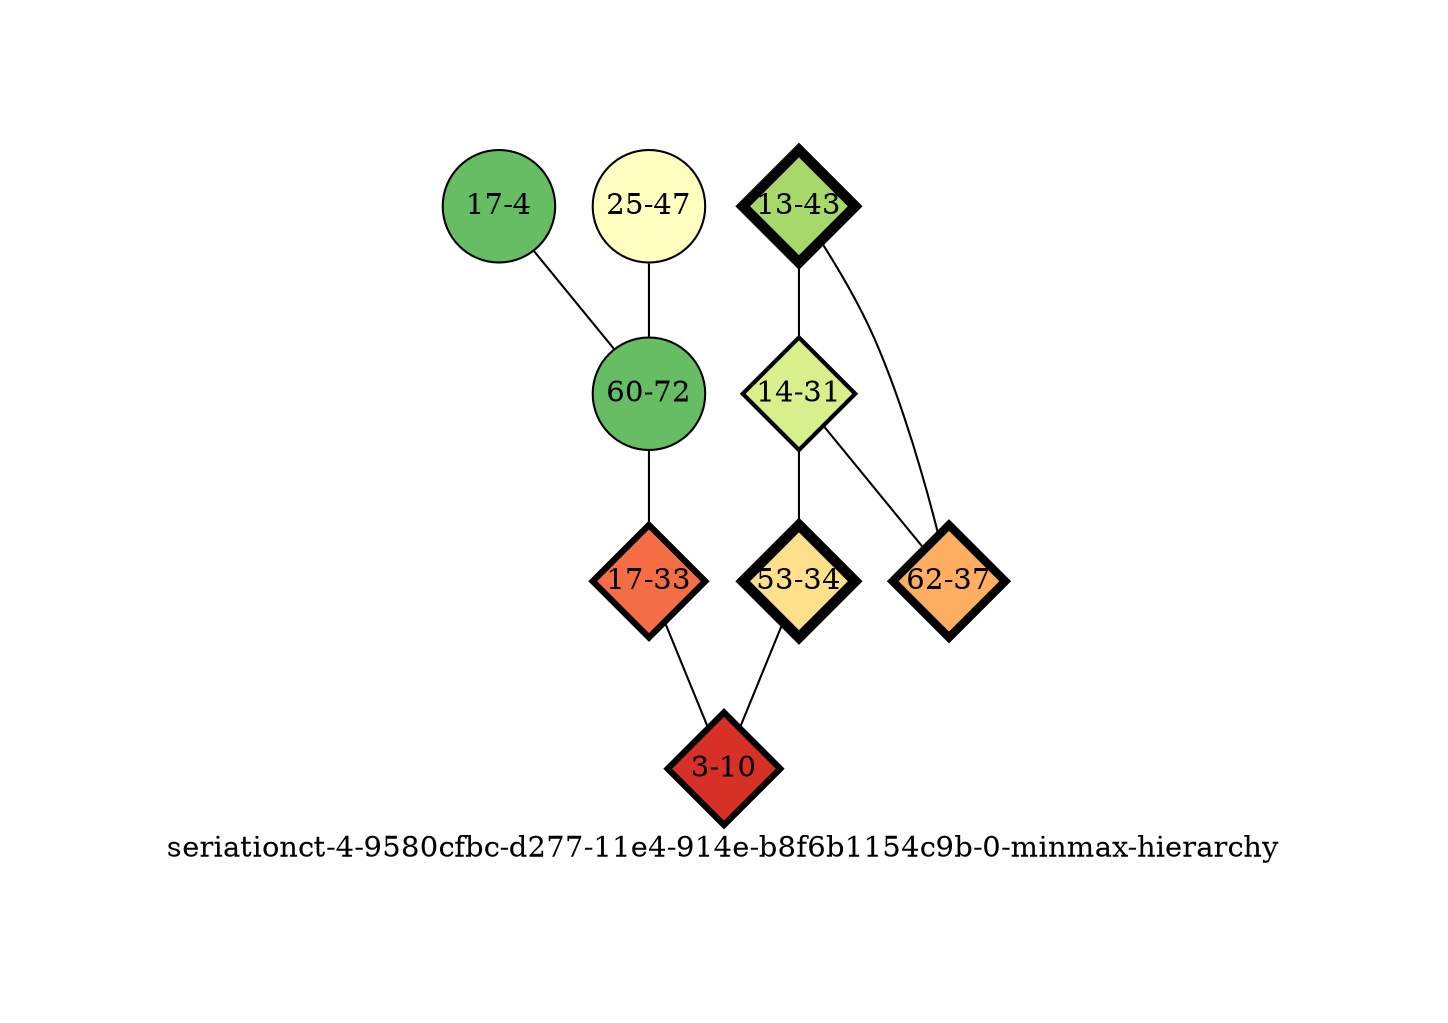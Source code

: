 strict graph "seriationct-4-9580cfbc-d277-11e4-914e-b8f6b1154c9b-0-minmax-hierarchy" {
labelloc=b;
ratio=auto;
pad="1.0";
label="seriationct-4-9580cfbc-d277-11e4-914e-b8f6b1154c9b-0-minmax-hierarchy";
node [width="0.75", style=filled, fixedsize=true, height="0.75", shape=circle, label=""];
0 [xCoordinate="4.0", appears_in_slice=1, yCoordinate="17.0", level=grandchild, colorscheme=rdylgn11, child_of="assemblage-59-24", short_label="17-4", label="17-4", shape=circle, fillcolor=9, size="20.9400224153", parent_node="assemblage-59-24", id=0, penwidth="1.0"];
1 [xCoordinate="43.0", appears_in_slice=5, yCoordinate="13.0", level=child, colorscheme=rdylgn11, child_of=root, short_label="13-43", label="13-43", shape=diamond, fillcolor=8, size="742.189933525", parent_node="assemblage-9-16", id=1, penwidth="5.0"];
2 [xCoordinate="31.0", appears_in_slice=2, yCoordinate="14.0", level=child, colorscheme=rdylgn11, child_of=root, short_label="14-31", label="14-31", shape=diamond, fillcolor=7, size="739.810180655", parent_node="assemblage-9-16", id=2, penwidth="2.0"];
3 [xCoordinate="47.0", appears_in_slice=1, yCoordinate="25.0", level=grandchild, colorscheme=rdylgn11, child_of="assemblage-22-55", short_label="25-47", label="25-47", shape=circle, fillcolor=6, size="20.9400224153", parent_node="assemblage-22-55", id=3, penwidth="1.0"];
4 [xCoordinate="34.0", appears_in_slice=5, yCoordinate="53.0", level=child, colorscheme=rdylgn11, child_of=root, short_label="53-34", label="53-34", shape=diamond, fillcolor=5, size="742.189933525", parent_node="assemblage-9-16", id=4, penwidth="5.0"];
5 [xCoordinate="37.0", appears_in_slice=4, yCoordinate="62.0", level=child, colorscheme=rdylgn11, child_of=root, short_label="62-37", label="62-37", shape=diamond, fillcolor=4, size="738.552697604", parent_node="assemblage-9-16", id=5, penwidth="4.0"];
6 [xCoordinate="72.0", appears_in_slice=1, yCoordinate="60.0", level=grandchild, colorscheme=rdylgn11, child_of="assemblage-59-24", short_label="60-72", label="60-72", shape=circle, fillcolor=9, size="20.9400224153", parent_node="assemblage-59-24", id=6, penwidth="1.0"];
7 [xCoordinate="33.0", appears_in_slice=3, yCoordinate="17.0", level=child, colorscheme=rdylgn11, child_of=root, short_label="17-33", label="17-33", shape=diamond, fillcolor=3, size="737.218593722", parent_node="assemblage-9-16", id=7, penwidth="3.0"];
8 [xCoordinate="10.0", appears_in_slice=3, yCoordinate="3.0", level=child, colorscheme=rdylgn11, child_of=root, short_label="3-10", label="3-10", shape=diamond, fillcolor=2, size="737.218593722", parent_node="assemblage-9-16", id=8, penwidth="3.0"];
0 -- 6  [inverseweight="1.41560418639", weight="0.706412152221"];
1 -- 2  [inverseweight="38688.8761281", weight="2.58472227699e-05"];
1 -- 5  [inverseweight=1000000000000, weight="1e-12"];
2 -- 4  [inverseweight="26719.8845333", weight="3.74253114287e-05"];
2 -- 5  [inverseweight="38688.8761281", weight="2.58472227699e-05"];
3 -- 6  [inverseweight="1.2166491505", weight="0.821929641415"];
4 -- 8  [inverseweight="2196.67834732", weight="0.00045523278418"];
6 -- 7  [inverseweight="1.17353097971", weight="0.852129187292"];
7 -- 8  [inverseweight="1027.49070111", weight="0.00097324481761"];
}

